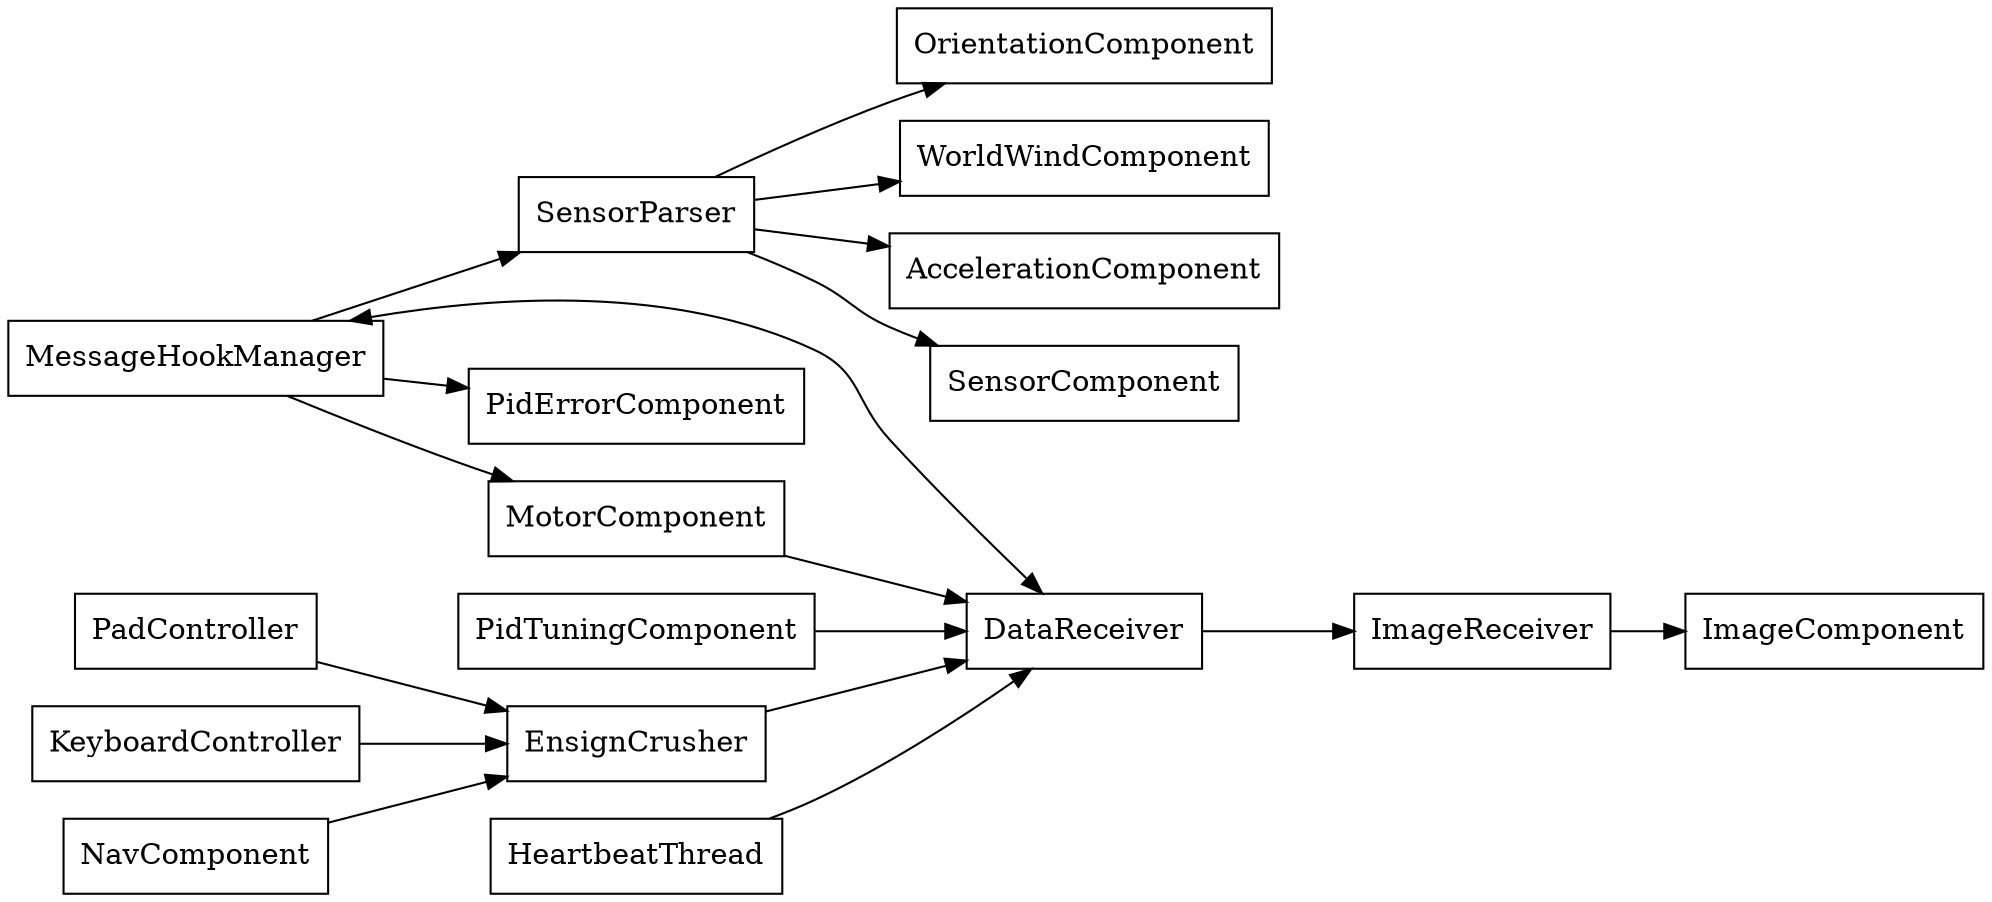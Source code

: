 digraph hostarch {
	rankdir="LR";
	node [shape="rect"];
	
	queue [label="MessageHookManager"];
	network [label="DataReceiver"];
	sensorparse [label="SensorParser"];
	orient [label="OrientationComponent"];
	globe [label="WorldWindComponent"];
	accel [label="AccelerationComponent"];
	sensor [label="SensorComponent"];
	pidgraph [label="PidErrorComponent"];
	
	motor [label="MotorComponent"];
	pid [label="PidTuningComponent"];
	image [label="ImageReceiver"];
	imagec [label="ImageComponent"];
	
	crusher [label="EnsignCrusher"];
	xbox [label="PadController"];
	key [label="KeyboardController"];
	
	heart [label="HeartbeatThread"];
	nav [label="NavComponent"];
	
	queue -> network[dir="both"];

	queue -> sensorparse;
	sensorparse -> orient;
	sensorparse -> globe;
	sensorparse -> accel;
	sensorparse -> sensor;
	queue -> motor;
	motor -> network;
	queue -> pidgraph;
	
	pid -> network;

	network -> image;
	image -> imagec;

	xbox -> crusher;
	key -> crusher;
	crusher -> network;

	heart -> network;
	nav -> crusher;
	
}